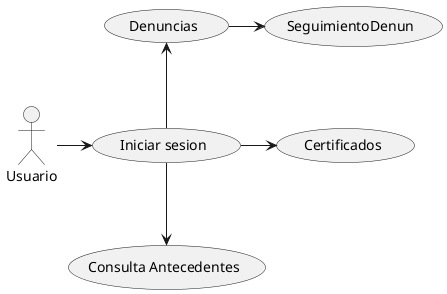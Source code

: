 @startuml
actor Usuario as usuario
usecase (Iniciar sesion)as iniciarsesion
usecase (Denuncias) as  denuncias
usecase (Consulta Antecedentes) as consultaAntecedentes
usecase (Certificados) as certificados
usecase (SeguimientoDenun) as seguimientodenun
usuario-right->iniciarsesion
iniciarsesion-up->denuncias
iniciarsesion-down->consultaAntecedentes
iniciarsesion-right->certificados
denuncias-right->seguimientodenun
@enduml

